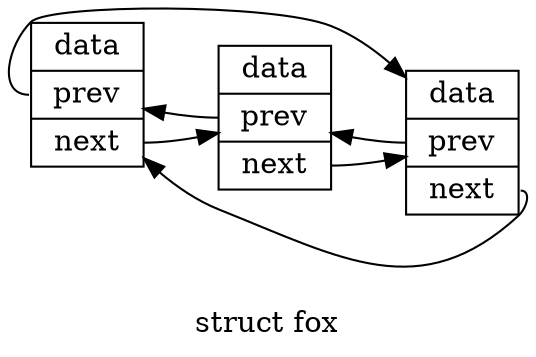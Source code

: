 digraph {
    label = "\nstruct fox";
    rankdir = LR; // 布局从左到右
    node [shape = record];
    listnode1 [label = "<data>data | <prev>prev | <next>next"];
    listnode2 [label = "<data>data | <prev>prev | <next>next"];
    listnode3 [label = "<data>data | <prev>prev | <next>next"];

    node [shape = plaintext, label = "NULL"];

    listnode1:prev:w -> listnode3;
    listnode1:next -> listnode2;
    listnode2:next -> listnode3;
    listnode2:prev -> listnode1;
    listnode3:next:e -> listnode1;
    listnode3:prev -> listnode2;
}

